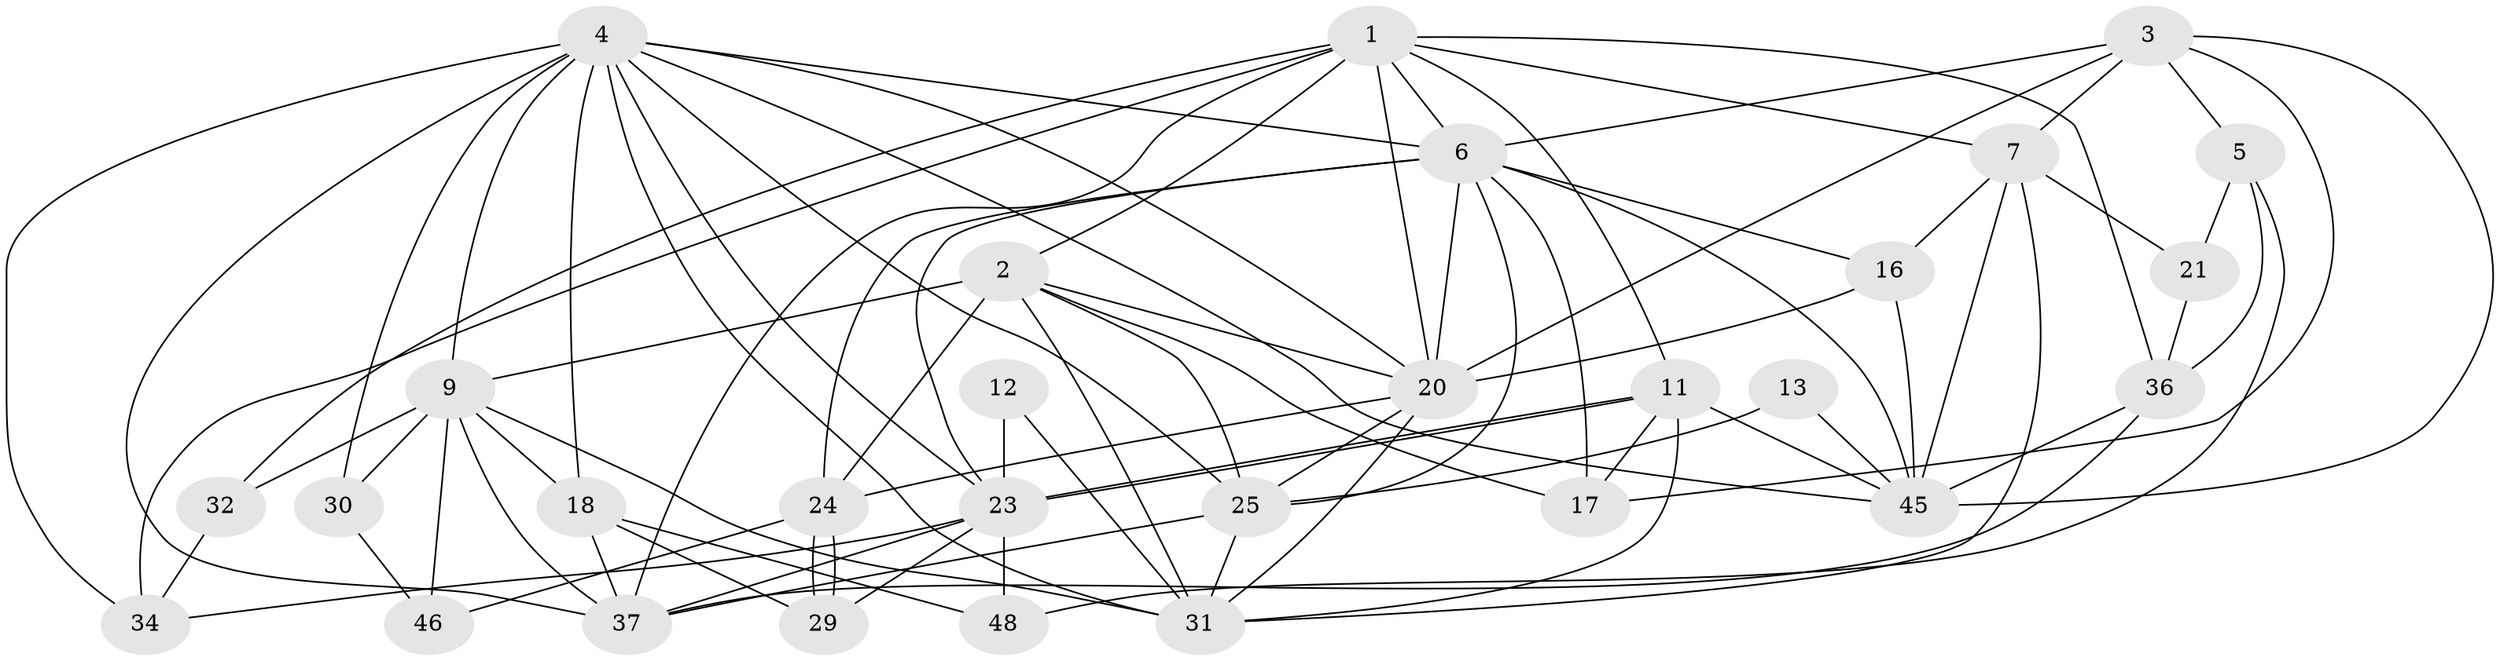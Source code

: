 // original degree distribution, {5: 0.1724137931034483, 4: 0.4827586206896552, 3: 0.1724137931034483, 2: 0.10344827586206896, 7: 0.034482758620689655, 8: 0.017241379310344827, 6: 0.017241379310344827}
// Generated by graph-tools (version 1.1) at 2025/14/03/09/25 04:14:52]
// undirected, 29 vertices, 83 edges
graph export_dot {
graph [start="1"]
  node [color=gray90,style=filled];
  1 [super="+39+38"];
  2 [super="+10"];
  3 [super="+8"];
  4 [super="+43"];
  5;
  6 [super="+55+28+19"];
  7 [super="+14+44"];
  9 [super="+22+42+51"];
  11 [super="+35"];
  12;
  13;
  16;
  17 [super="+49"];
  18;
  20 [super="+26"];
  21;
  23 [super="+27"];
  24;
  25;
  29;
  30;
  31 [super="+58+33"];
  32;
  34;
  36 [super="+50"];
  37 [super="+57+54"];
  45 [super="+52"];
  46;
  48;
  1 -- 37;
  1 -- 6;
  1 -- 11;
  1 -- 32;
  1 -- 34;
  1 -- 2;
  1 -- 36;
  1 -- 7;
  1 -- 20;
  2 -- 24 [weight=2];
  2 -- 20;
  2 -- 9;
  2 -- 25;
  2 -- 31;
  2 -- 17;
  3 -- 5;
  3 -- 17;
  3 -- 6;
  3 -- 45;
  3 -- 7;
  3 -- 20;
  4 -- 25;
  4 -- 34;
  4 -- 37;
  4 -- 6;
  4 -- 18;
  4 -- 30;
  4 -- 9;
  4 -- 31;
  4 -- 45;
  4 -- 23;
  4 -- 20;
  5 -- 21;
  5 -- 48;
  5 -- 36;
  6 -- 45;
  6 -- 20 [weight=2];
  6 -- 25;
  6 -- 16;
  6 -- 24;
  6 -- 23;
  6 -- 17;
  7 -- 21 [weight=2];
  7 -- 31;
  7 -- 16;
  7 -- 45;
  9 -- 32;
  9 -- 18;
  9 -- 37 [weight=2];
  9 -- 31;
  9 -- 30;
  9 -- 46;
  11 -- 23;
  11 -- 23;
  11 -- 45;
  11 -- 31;
  11 -- 17;
  12 -- 31;
  12 -- 23;
  13 -- 25;
  13 -- 45;
  16 -- 45;
  16 -- 20;
  18 -- 29;
  18 -- 48;
  18 -- 37;
  20 -- 24;
  20 -- 25;
  20 -- 31;
  21 -- 36;
  23 -- 29;
  23 -- 48;
  23 -- 34;
  23 -- 37;
  24 -- 29;
  24 -- 29;
  24 -- 46;
  25 -- 37;
  25 -- 31;
  30 -- 46;
  32 -- 34;
  36 -- 37;
  36 -- 45;
}

